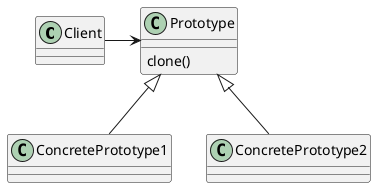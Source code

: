 Prototype 原型类，声明一个克隆自己的接口
ConcretePrototype 具体的原型类，实现一个克隆自己的操作
client 让一个原型对象克隆自己，从而创建一个新的对象（属性一样）
@startuml

class Client

class Prototype{
    clone()
}

class ConcretePrototype1
class ConcretePrototype2

Client -> Prototype
Prototype <|-- ConcretePrototype1
Prototype <|-- ConcretePrototype2

@enduml
